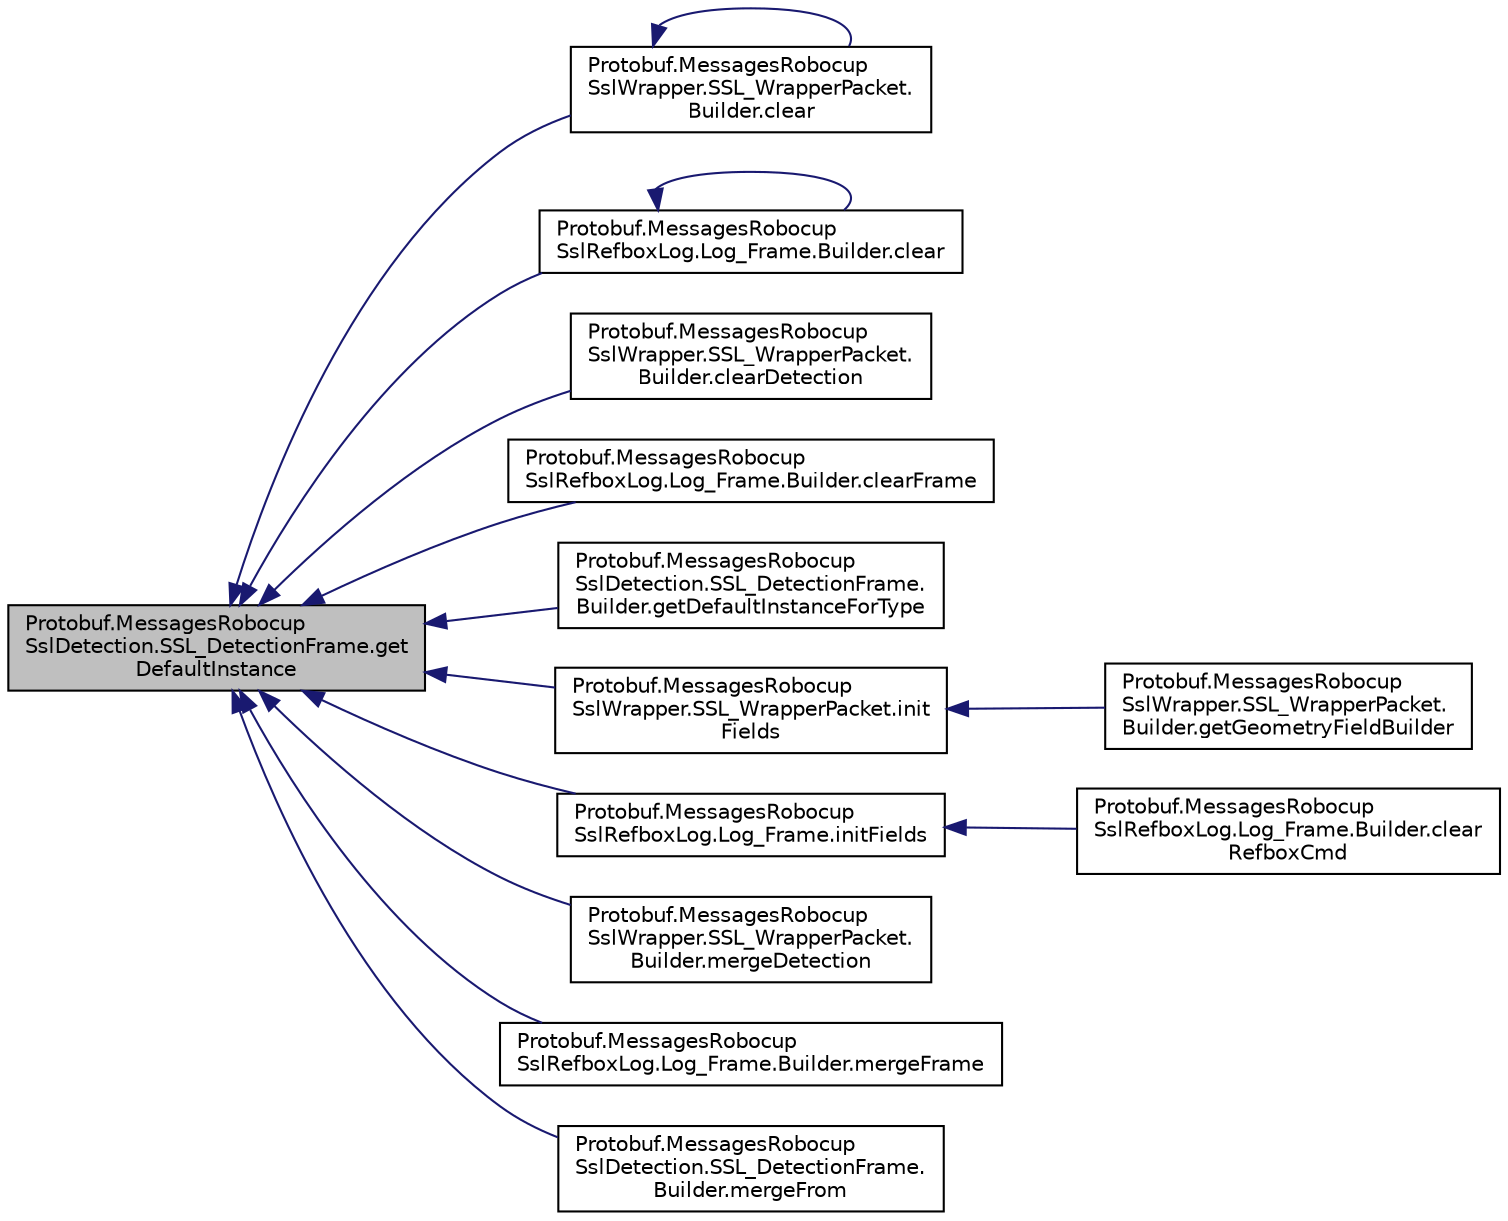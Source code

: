digraph "Protobuf.MessagesRobocupSslDetection.SSL_DetectionFrame.getDefaultInstance"
{
 // INTERACTIVE_SVG=YES
  edge [fontname="Helvetica",fontsize="10",labelfontname="Helvetica",labelfontsize="10"];
  node [fontname="Helvetica",fontsize="10",shape=record];
  rankdir="LR";
  Node1 [label="Protobuf.MessagesRobocup\lSslDetection.SSL_DetectionFrame.get\lDefaultInstance",height=0.2,width=0.4,color="black", fillcolor="grey75", style="filled", fontcolor="black"];
  Node1 -> Node2 [dir="back",color="midnightblue",fontsize="10",style="solid",fontname="Helvetica"];
  Node2 [label="Protobuf.MessagesRobocup\lSslWrapper.SSL_WrapperPacket.\lBuilder.clear",height=0.2,width=0.4,color="black", fillcolor="white", style="filled",URL="$dc/d91/class_protobuf_1_1_messages_robocup_ssl_wrapper_1_1_s_s_l___wrapper_packet_1_1_builder.html#a8ce6d4710ed47fae19d672dd99cc43f0"];
  Node2 -> Node2 [dir="back",color="midnightblue",fontsize="10",style="solid",fontname="Helvetica"];
  Node1 -> Node3 [dir="back",color="midnightblue",fontsize="10",style="solid",fontname="Helvetica"];
  Node3 [label="Protobuf.MessagesRobocup\lSslRefboxLog.Log_Frame.Builder.clear",height=0.2,width=0.4,color="black", fillcolor="white", style="filled",URL="$dc/ddb/class_protobuf_1_1_messages_robocup_ssl_refbox_log_1_1_log___frame_1_1_builder.html#a849e452c09d953d848bce02b37b77e5f"];
  Node3 -> Node3 [dir="back",color="midnightblue",fontsize="10",style="solid",fontname="Helvetica"];
  Node1 -> Node4 [dir="back",color="midnightblue",fontsize="10",style="solid",fontname="Helvetica"];
  Node4 [label="Protobuf.MessagesRobocup\lSslWrapper.SSL_WrapperPacket.\lBuilder.clearDetection",height=0.2,width=0.4,color="black", fillcolor="white", style="filled",URL="$dc/d91/class_protobuf_1_1_messages_robocup_ssl_wrapper_1_1_s_s_l___wrapper_packet_1_1_builder.html#a7ac7558dfacd37665dde950872c76c5c"];
  Node1 -> Node5 [dir="back",color="midnightblue",fontsize="10",style="solid",fontname="Helvetica"];
  Node5 [label="Protobuf.MessagesRobocup\lSslRefboxLog.Log_Frame.Builder.clearFrame",height=0.2,width=0.4,color="black", fillcolor="white", style="filled",URL="$dc/ddb/class_protobuf_1_1_messages_robocup_ssl_refbox_log_1_1_log___frame_1_1_builder.html#a73be4db9197665a5459d78d8495f8539"];
  Node1 -> Node6 [dir="back",color="midnightblue",fontsize="10",style="solid",fontname="Helvetica"];
  Node6 [label="Protobuf.MessagesRobocup\lSslDetection.SSL_DetectionFrame.\lBuilder.getDefaultInstanceForType",height=0.2,width=0.4,color="black", fillcolor="white", style="filled",URL="$d4/dcb/class_protobuf_1_1_messages_robocup_ssl_detection_1_1_s_s_l___detection_frame_1_1_builder.html#a654da3c70c7ef64d1223f57870b4efef"];
  Node1 -> Node7 [dir="back",color="midnightblue",fontsize="10",style="solid",fontname="Helvetica"];
  Node7 [label="Protobuf.MessagesRobocup\lSslWrapper.SSL_WrapperPacket.init\lFields",height=0.2,width=0.4,color="black", fillcolor="white", style="filled",URL="$d6/df3/class_protobuf_1_1_messages_robocup_ssl_wrapper_1_1_s_s_l___wrapper_packet.html#a9208416819e7065885e72661f3d6b111"];
  Node7 -> Node8 [dir="back",color="midnightblue",fontsize="10",style="solid",fontname="Helvetica"];
  Node8 [label="Protobuf.MessagesRobocup\lSslWrapper.SSL_WrapperPacket.\lBuilder.getGeometryFieldBuilder",height=0.2,width=0.4,color="black", fillcolor="white", style="filled",URL="$dc/d91/class_protobuf_1_1_messages_robocup_ssl_wrapper_1_1_s_s_l___wrapper_packet_1_1_builder.html#a0e6085e47fb3b35623d1087c3f06b89e"];
  Node1 -> Node9 [dir="back",color="midnightblue",fontsize="10",style="solid",fontname="Helvetica"];
  Node9 [label="Protobuf.MessagesRobocup\lSslRefboxLog.Log_Frame.initFields",height=0.2,width=0.4,color="black", fillcolor="white", style="filled",URL="$d8/df6/class_protobuf_1_1_messages_robocup_ssl_refbox_log_1_1_log___frame.html#a7f12ab05c1ad8b97f4583728afda2b05"];
  Node9 -> Node10 [dir="back",color="midnightblue",fontsize="10",style="solid",fontname="Helvetica"];
  Node10 [label="Protobuf.MessagesRobocup\lSslRefboxLog.Log_Frame.Builder.clear\lRefboxCmd",height=0.2,width=0.4,color="black", fillcolor="white", style="filled",URL="$dc/ddb/class_protobuf_1_1_messages_robocup_ssl_refbox_log_1_1_log___frame_1_1_builder.html#add260a7d4549bd7dc57c6e27ef3d850a"];
  Node1 -> Node11 [dir="back",color="midnightblue",fontsize="10",style="solid",fontname="Helvetica"];
  Node11 [label="Protobuf.MessagesRobocup\lSslWrapper.SSL_WrapperPacket.\lBuilder.mergeDetection",height=0.2,width=0.4,color="black", fillcolor="white", style="filled",URL="$dc/d91/class_protobuf_1_1_messages_robocup_ssl_wrapper_1_1_s_s_l___wrapper_packet_1_1_builder.html#a90424dc6f4f415d19a9738e4b829de04"];
  Node1 -> Node12 [dir="back",color="midnightblue",fontsize="10",style="solid",fontname="Helvetica"];
  Node12 [label="Protobuf.MessagesRobocup\lSslRefboxLog.Log_Frame.Builder.mergeFrame",height=0.2,width=0.4,color="black", fillcolor="white", style="filled",URL="$dc/ddb/class_protobuf_1_1_messages_robocup_ssl_refbox_log_1_1_log___frame_1_1_builder.html#a4f811ffcdb8a4c6eb225eb1283ebdf36"];
  Node1 -> Node13 [dir="back",color="midnightblue",fontsize="10",style="solid",fontname="Helvetica"];
  Node13 [label="Protobuf.MessagesRobocup\lSslDetection.SSL_DetectionFrame.\lBuilder.mergeFrom",height=0.2,width=0.4,color="black", fillcolor="white", style="filled",URL="$d4/dcb/class_protobuf_1_1_messages_robocup_ssl_detection_1_1_s_s_l___detection_frame_1_1_builder.html#a5f7fbb5951e57fff9d6af8d3b0344537"];
}
